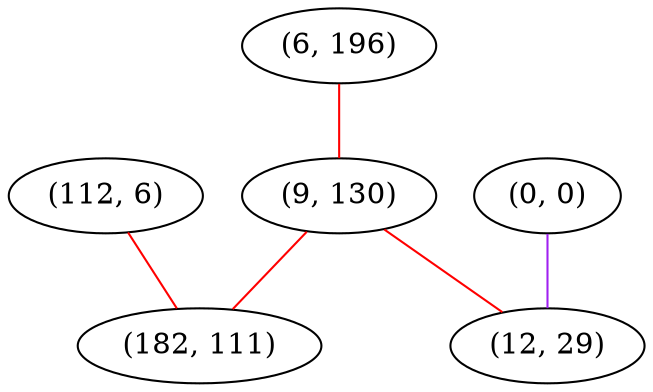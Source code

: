 graph "" {
"(6, 196)";
"(0, 0)";
"(112, 6)";
"(9, 130)";
"(182, 111)";
"(12, 29)";
"(6, 196)" -- "(9, 130)"  [color=red, key=0, weight=1];
"(0, 0)" -- "(12, 29)"  [color=purple, key=0, weight=4];
"(112, 6)" -- "(182, 111)"  [color=red, key=0, weight=1];
"(9, 130)" -- "(12, 29)"  [color=red, key=0, weight=1];
"(9, 130)" -- "(182, 111)"  [color=red, key=0, weight=1];
}
